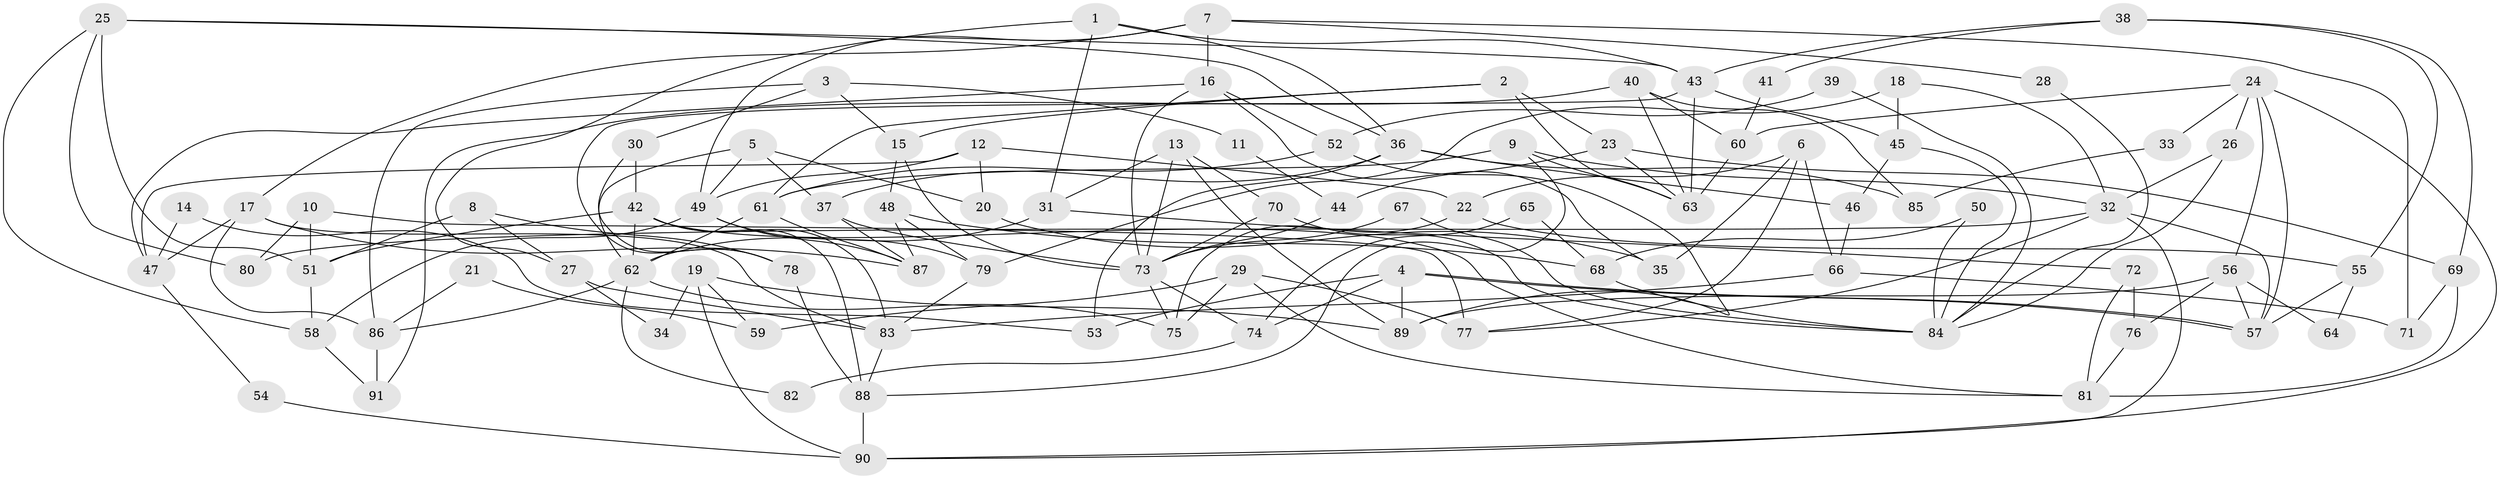 // Generated by graph-tools (version 1.1) at 2025/26/03/09/25 03:26:16]
// undirected, 91 vertices, 182 edges
graph export_dot {
graph [start="1"]
  node [color=gray90,style=filled];
  1;
  2;
  3;
  4;
  5;
  6;
  7;
  8;
  9;
  10;
  11;
  12;
  13;
  14;
  15;
  16;
  17;
  18;
  19;
  20;
  21;
  22;
  23;
  24;
  25;
  26;
  27;
  28;
  29;
  30;
  31;
  32;
  33;
  34;
  35;
  36;
  37;
  38;
  39;
  40;
  41;
  42;
  43;
  44;
  45;
  46;
  47;
  48;
  49;
  50;
  51;
  52;
  53;
  54;
  55;
  56;
  57;
  58;
  59;
  60;
  61;
  62;
  63;
  64;
  65;
  66;
  67;
  68;
  69;
  70;
  71;
  72;
  73;
  74;
  75;
  76;
  77;
  78;
  79;
  80;
  81;
  82;
  83;
  84;
  85;
  86;
  87;
  88;
  89;
  90;
  91;
  1 -- 43;
  1 -- 31;
  1 -- 27;
  1 -- 36;
  2 -- 61;
  2 -- 63;
  2 -- 15;
  2 -- 23;
  3 -- 15;
  3 -- 86;
  3 -- 11;
  3 -- 30;
  4 -- 57;
  4 -- 57;
  4 -- 89;
  4 -- 53;
  4 -- 74;
  5 -- 37;
  5 -- 20;
  5 -- 49;
  5 -- 62;
  6 -- 77;
  6 -- 22;
  6 -- 35;
  6 -- 66;
  7 -- 17;
  7 -- 49;
  7 -- 16;
  7 -- 28;
  7 -- 71;
  8 -- 78;
  8 -- 51;
  8 -- 27;
  9 -- 61;
  9 -- 32;
  9 -- 63;
  9 -- 88;
  10 -- 51;
  10 -- 80;
  10 -- 77;
  11 -- 44;
  12 -- 49;
  12 -- 47;
  12 -- 20;
  12 -- 22;
  13 -- 73;
  13 -- 89;
  13 -- 31;
  13 -- 70;
  14 -- 53;
  14 -- 47;
  15 -- 73;
  15 -- 48;
  16 -- 73;
  16 -- 35;
  16 -- 47;
  16 -- 52;
  17 -- 83;
  17 -- 87;
  17 -- 47;
  17 -- 86;
  18 -- 45;
  18 -- 32;
  18 -- 79;
  19 -- 90;
  19 -- 89;
  19 -- 34;
  19 -- 59;
  20 -- 35;
  21 -- 86;
  21 -- 59;
  22 -- 55;
  22 -- 75;
  23 -- 63;
  23 -- 44;
  23 -- 69;
  24 -- 90;
  24 -- 57;
  24 -- 26;
  24 -- 33;
  24 -- 56;
  24 -- 60;
  25 -- 36;
  25 -- 58;
  25 -- 43;
  25 -- 51;
  25 -- 80;
  26 -- 32;
  26 -- 84;
  27 -- 34;
  27 -- 83;
  28 -- 84;
  29 -- 75;
  29 -- 81;
  29 -- 59;
  29 -- 77;
  30 -- 42;
  30 -- 78;
  31 -- 62;
  31 -- 72;
  32 -- 77;
  32 -- 57;
  32 -- 80;
  32 -- 90;
  33 -- 85;
  36 -- 37;
  36 -- 46;
  36 -- 53;
  36 -- 85;
  37 -- 73;
  37 -- 87;
  38 -- 43;
  38 -- 69;
  38 -- 41;
  38 -- 55;
  39 -- 84;
  39 -- 52;
  40 -- 63;
  40 -- 91;
  40 -- 60;
  40 -- 85;
  41 -- 60;
  42 -- 88;
  42 -- 83;
  42 -- 51;
  42 -- 62;
  42 -- 81;
  43 -- 63;
  43 -- 45;
  43 -- 78;
  44 -- 73;
  45 -- 46;
  45 -- 84;
  46 -- 66;
  47 -- 54;
  48 -- 79;
  48 -- 68;
  48 -- 87;
  49 -- 79;
  49 -- 58;
  49 -- 87;
  50 -- 84;
  50 -- 68;
  51 -- 58;
  52 -- 61;
  52 -- 89;
  54 -- 90;
  55 -- 57;
  55 -- 64;
  56 -- 76;
  56 -- 57;
  56 -- 64;
  56 -- 89;
  58 -- 91;
  60 -- 63;
  61 -- 87;
  61 -- 62;
  62 -- 75;
  62 -- 82;
  62 -- 86;
  65 -- 74;
  65 -- 68;
  66 -- 83;
  66 -- 71;
  67 -- 84;
  67 -- 73;
  68 -- 84;
  69 -- 71;
  69 -- 81;
  70 -- 84;
  70 -- 73;
  72 -- 81;
  72 -- 76;
  73 -- 75;
  73 -- 74;
  74 -- 82;
  76 -- 81;
  78 -- 88;
  79 -- 83;
  83 -- 88;
  86 -- 91;
  88 -- 90;
}
